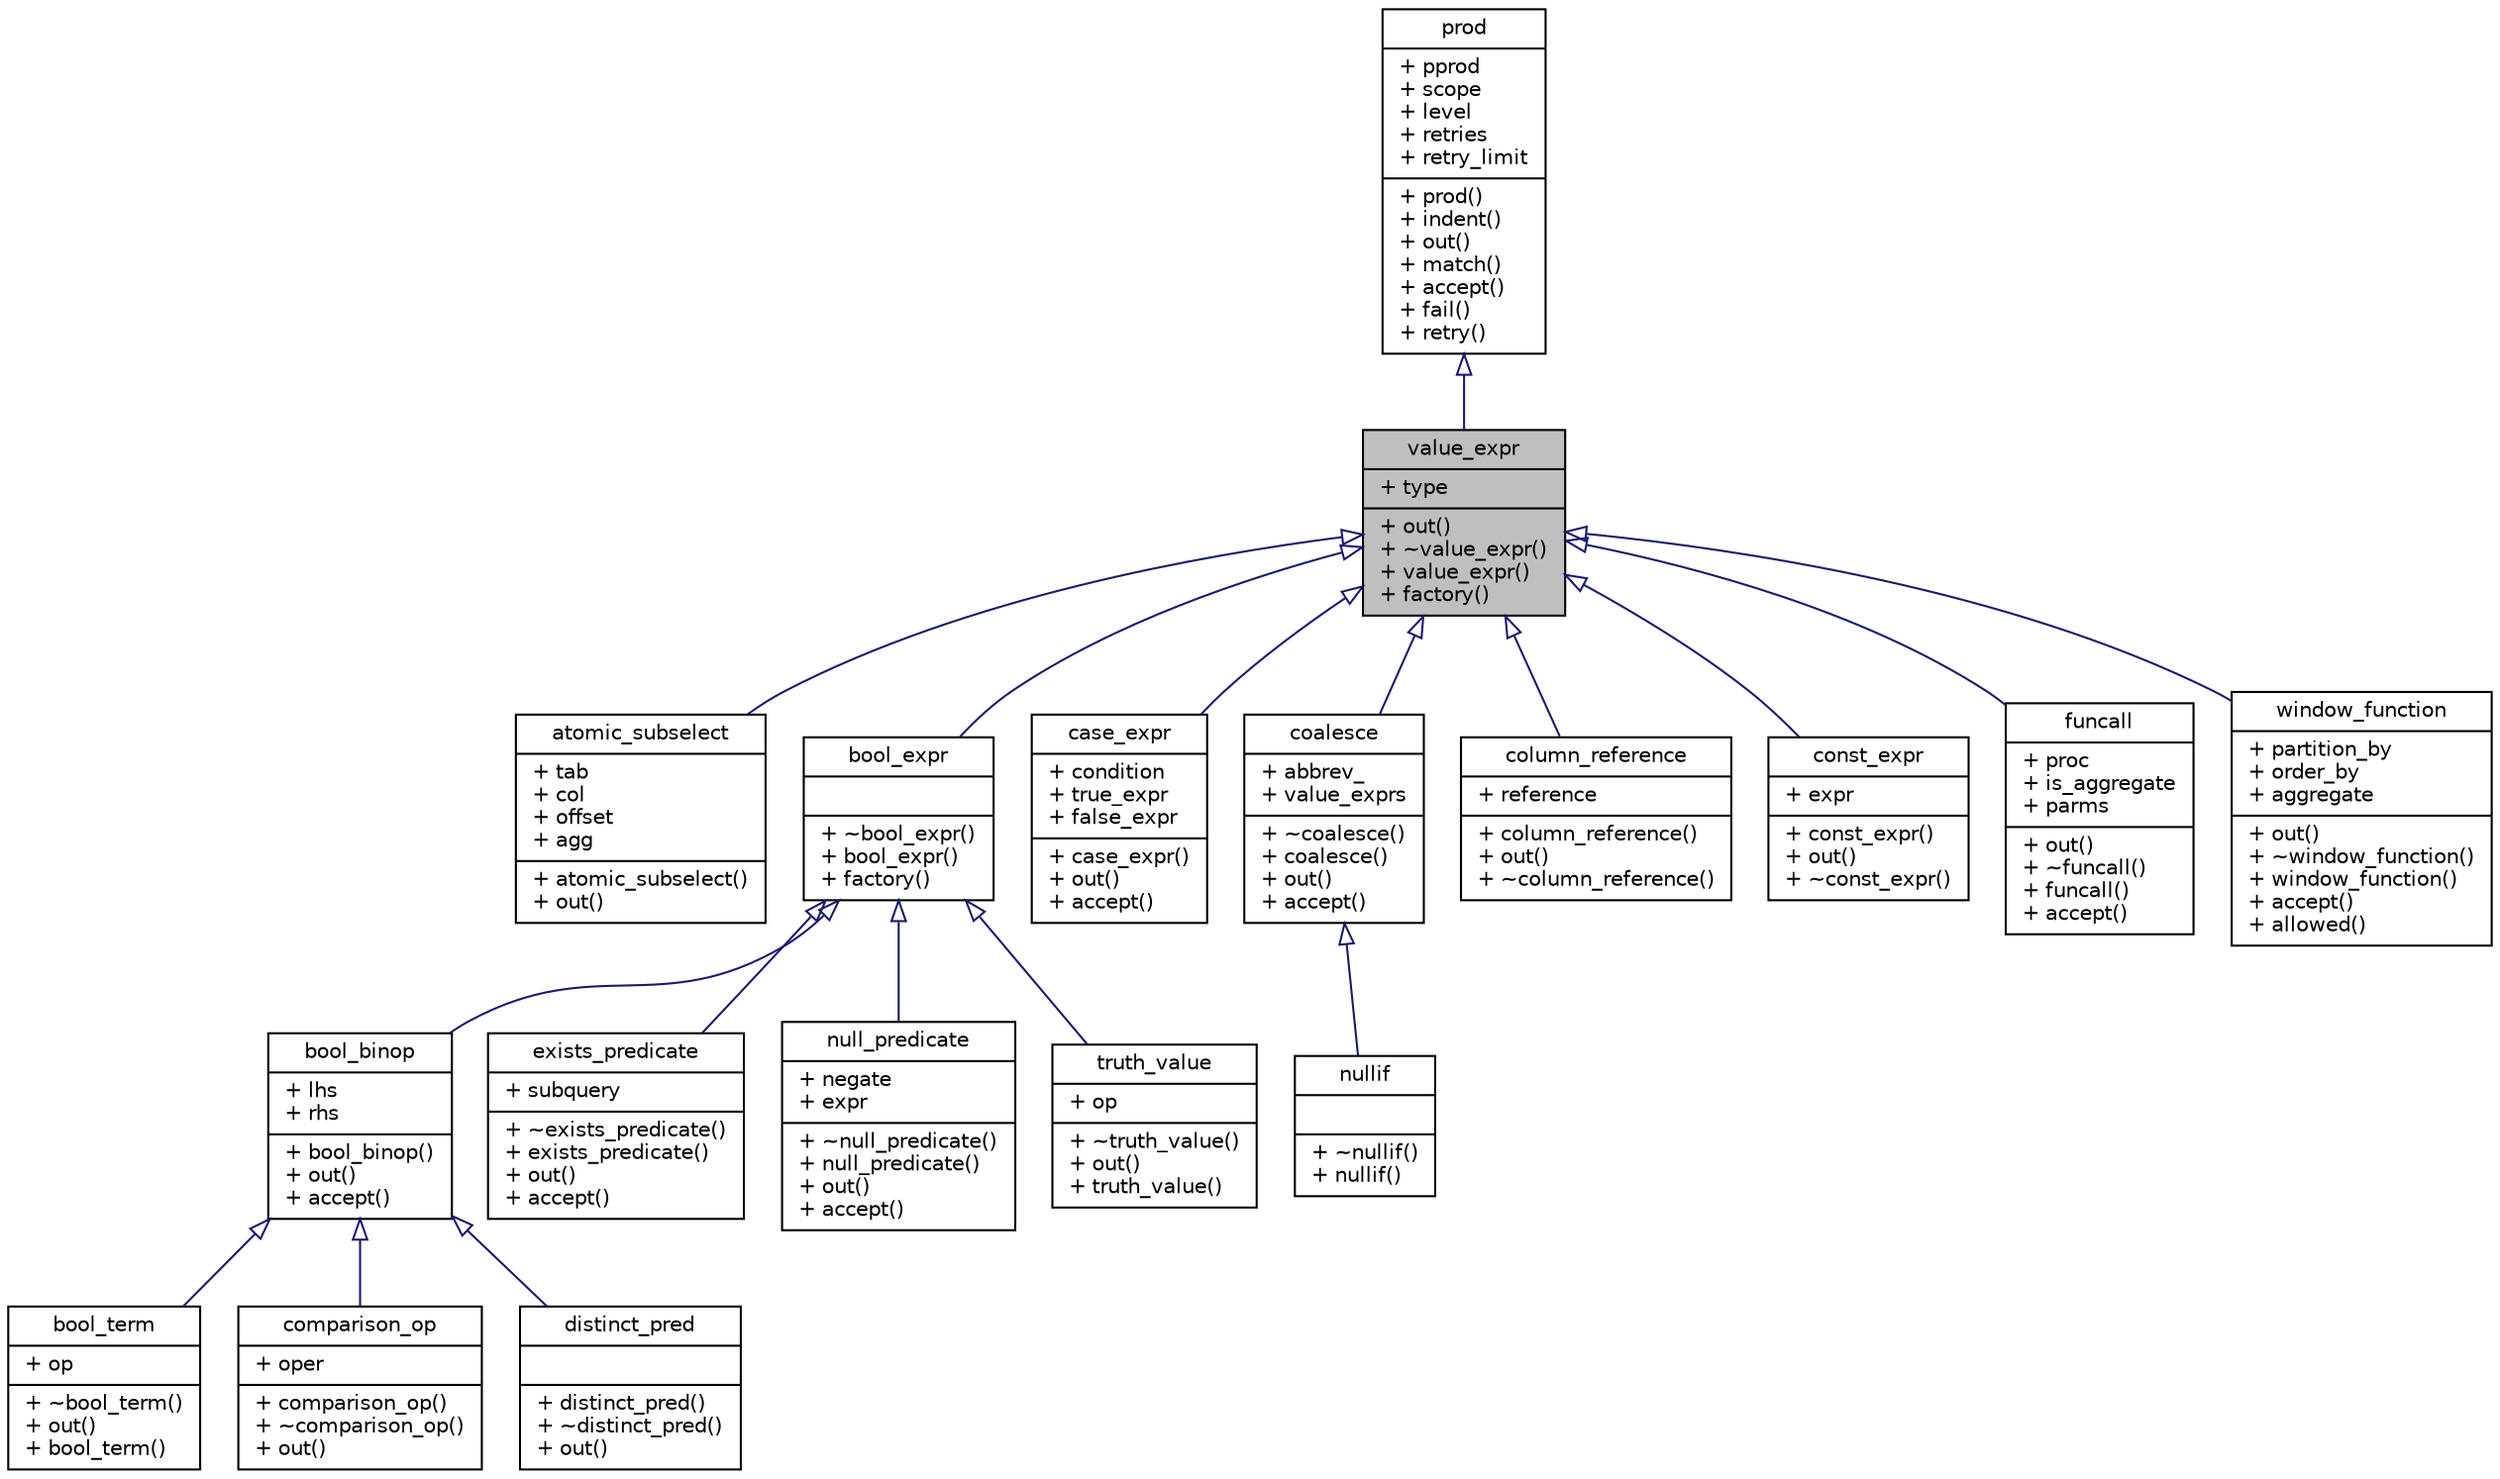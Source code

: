 digraph "value_expr"
{
 // LATEX_PDF_SIZE
  edge [fontname="Helvetica",fontsize="10",labelfontname="Helvetica",labelfontsize="10"];
  node [fontname="Helvetica",fontsize="10",shape=record];
  Node1 [label="{value_expr\n|+ type\l|+ out()\l+ ~value_expr()\l+ value_expr()\l+ factory()\l}",height=0.2,width=0.4,color="black", fillcolor="grey75", style="filled", fontcolor="black",tooltip=" "];
  Node2 -> Node1 [dir="back",color="midnightblue",fontsize="10",style="solid",arrowtail="onormal",fontname="Helvetica"];
  Node2 [label="{prod\n|+ pprod\l+ scope\l+ level\l+ retries\l+ retry_limit\l|+ prod()\l+ indent()\l+ out()\l+ match()\l+ accept()\l+ fail()\l+ retry()\l}",height=0.2,width=0.4,color="black", fillcolor="white", style="filled",URL="$structprod.html",tooltip="Base class for AST nodes."];
  Node1 -> Node3 [dir="back",color="midnightblue",fontsize="10",style="solid",arrowtail="onormal",fontname="Helvetica"];
  Node3 [label="{atomic_subselect\n|+ tab\l+ col\l+ offset\l+ agg\l|+ atomic_subselect()\l+ out()\l}",height=0.2,width=0.4,color="black", fillcolor="white", style="filled",URL="$structatomic__subselect.html",tooltip=" "];
  Node1 -> Node4 [dir="back",color="midnightblue",fontsize="10",style="solid",arrowtail="onormal",fontname="Helvetica"];
  Node4 [label="{bool_expr\n||+ ~bool_expr()\l+ bool_expr()\l+ factory()\l}",height=0.2,width=0.4,color="black", fillcolor="white", style="filled",URL="$structbool__expr.html",tooltip=" "];
  Node4 -> Node5 [dir="back",color="midnightblue",fontsize="10",style="solid",arrowtail="onormal",fontname="Helvetica"];
  Node5 [label="{bool_binop\n|+ lhs\l+ rhs\l|+ bool_binop()\l+ out()\l+ accept()\l}",height=0.2,width=0.4,color="black", fillcolor="white", style="filled",URL="$structbool__binop.html",tooltip=" "];
  Node5 -> Node6 [dir="back",color="midnightblue",fontsize="10",style="solid",arrowtail="onormal",fontname="Helvetica"];
  Node6 [label="{bool_term\n|+ op\l|+ ~bool_term()\l+ out()\l+ bool_term()\l}",height=0.2,width=0.4,color="black", fillcolor="white", style="filled",URL="$structbool__term.html",tooltip=" "];
  Node5 -> Node7 [dir="back",color="midnightblue",fontsize="10",style="solid",arrowtail="onormal",fontname="Helvetica"];
  Node7 [label="{comparison_op\n|+ oper\l|+ comparison_op()\l+ ~comparison_op()\l+ out()\l}",height=0.2,width=0.4,color="black", fillcolor="white", style="filled",URL="$structcomparison__op.html",tooltip=" "];
  Node5 -> Node8 [dir="back",color="midnightblue",fontsize="10",style="solid",arrowtail="onormal",fontname="Helvetica"];
  Node8 [label="{distinct_pred\n||+ distinct_pred()\l+ ~distinct_pred()\l+ out()\l}",height=0.2,width=0.4,color="black", fillcolor="white", style="filled",URL="$structdistinct__pred.html",tooltip=" "];
  Node4 -> Node9 [dir="back",color="midnightblue",fontsize="10",style="solid",arrowtail="onormal",fontname="Helvetica"];
  Node9 [label="{exists_predicate\n|+ subquery\l|+ ~exists_predicate()\l+ exists_predicate()\l+ out()\l+ accept()\l}",height=0.2,width=0.4,color="black", fillcolor="white", style="filled",URL="$structexists__predicate.html",tooltip=" "];
  Node4 -> Node10 [dir="back",color="midnightblue",fontsize="10",style="solid",arrowtail="onormal",fontname="Helvetica"];
  Node10 [label="{null_predicate\n|+ negate\l+ expr\l|+ ~null_predicate()\l+ null_predicate()\l+ out()\l+ accept()\l}",height=0.2,width=0.4,color="black", fillcolor="white", style="filled",URL="$structnull__predicate.html",tooltip=" "];
  Node4 -> Node11 [dir="back",color="midnightblue",fontsize="10",style="solid",arrowtail="onormal",fontname="Helvetica"];
  Node11 [label="{truth_value\n|+ op\l|+ ~truth_value()\l+ out()\l+ truth_value()\l}",height=0.2,width=0.4,color="black", fillcolor="white", style="filled",URL="$structtruth__value.html",tooltip=" "];
  Node1 -> Node12 [dir="back",color="midnightblue",fontsize="10",style="solid",arrowtail="onormal",fontname="Helvetica"];
  Node12 [label="{case_expr\n|+ condition\l+ true_expr\l+ false_expr\l|+ case_expr()\l+ out()\l+ accept()\l}",height=0.2,width=0.4,color="black", fillcolor="white", style="filled",URL="$structcase__expr.html",tooltip=" "];
  Node1 -> Node13 [dir="back",color="midnightblue",fontsize="10",style="solid",arrowtail="onormal",fontname="Helvetica"];
  Node13 [label="{coalesce\n|+ abbrev_\l+ value_exprs\l|+ ~coalesce()\l+ coalesce()\l+ out()\l+ accept()\l}",height=0.2,width=0.4,color="black", fillcolor="white", style="filled",URL="$structcoalesce.html",tooltip=" "];
  Node13 -> Node14 [dir="back",color="midnightblue",fontsize="10",style="solid",arrowtail="onormal",fontname="Helvetica"];
  Node14 [label="{nullif\n||+ ~nullif()\l+ nullif()\l}",height=0.2,width=0.4,color="black", fillcolor="white", style="filled",URL="$structnullif.html",tooltip=" "];
  Node1 -> Node15 [dir="back",color="midnightblue",fontsize="10",style="solid",arrowtail="onormal",fontname="Helvetica"];
  Node15 [label="{column_reference\n|+ reference\l|+ column_reference()\l+ out()\l+ ~column_reference()\l}",height=0.2,width=0.4,color="black", fillcolor="white", style="filled",URL="$structcolumn__reference.html",tooltip=" "];
  Node1 -> Node16 [dir="back",color="midnightblue",fontsize="10",style="solid",arrowtail="onormal",fontname="Helvetica"];
  Node16 [label="{const_expr\n|+ expr\l|+ const_expr()\l+ out()\l+ ~const_expr()\l}",height=0.2,width=0.4,color="black", fillcolor="white", style="filled",URL="$structconst__expr.html",tooltip=" "];
  Node1 -> Node17 [dir="back",color="midnightblue",fontsize="10",style="solid",arrowtail="onormal",fontname="Helvetica"];
  Node17 [label="{funcall\n|+ proc\l+ is_aggregate\l+ parms\l|+ out()\l+ ~funcall()\l+ funcall()\l+ accept()\l}",height=0.2,width=0.4,color="black", fillcolor="white", style="filled",URL="$structfuncall.html",tooltip=" "];
  Node1 -> Node18 [dir="back",color="midnightblue",fontsize="10",style="solid",arrowtail="onormal",fontname="Helvetica"];
  Node18 [label="{window_function\n|+ partition_by\l+ order_by\l+ aggregate\l|+ out()\l+ ~window_function()\l+ window_function()\l+ accept()\l+ allowed()\l}",height=0.2,width=0.4,color="black", fillcolor="white", style="filled",URL="$structwindow__function.html",tooltip=" "];
}
